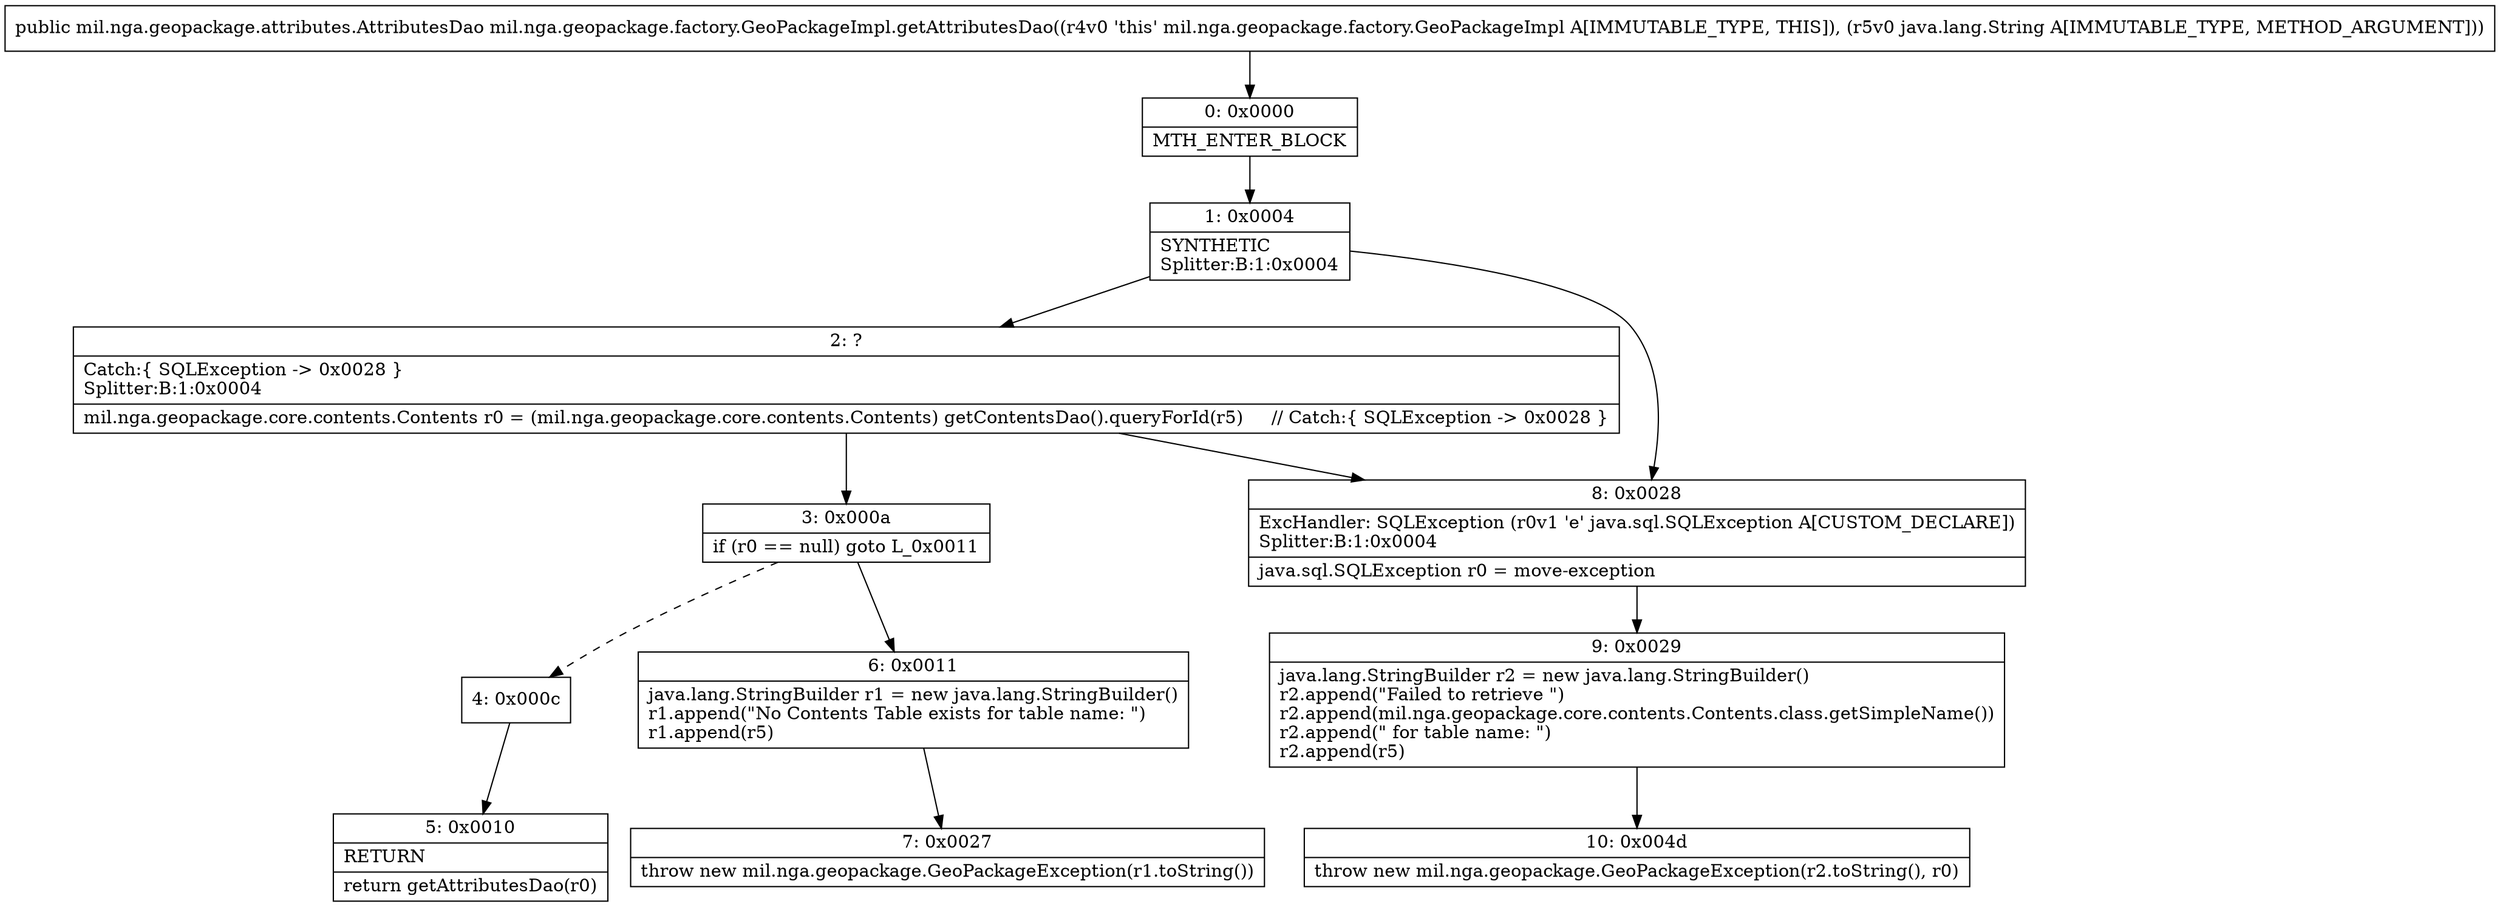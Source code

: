 digraph "CFG formil.nga.geopackage.factory.GeoPackageImpl.getAttributesDao(Ljava\/lang\/String;)Lmil\/nga\/geopackage\/attributes\/AttributesDao;" {
Node_0 [shape=record,label="{0\:\ 0x0000|MTH_ENTER_BLOCK\l}"];
Node_1 [shape=record,label="{1\:\ 0x0004|SYNTHETIC\lSplitter:B:1:0x0004\l}"];
Node_2 [shape=record,label="{2\:\ ?|Catch:\{ SQLException \-\> 0x0028 \}\lSplitter:B:1:0x0004\l|mil.nga.geopackage.core.contents.Contents r0 = (mil.nga.geopackage.core.contents.Contents) getContentsDao().queryForId(r5)     \/\/ Catch:\{ SQLException \-\> 0x0028 \}\l}"];
Node_3 [shape=record,label="{3\:\ 0x000a|if (r0 == null) goto L_0x0011\l}"];
Node_4 [shape=record,label="{4\:\ 0x000c}"];
Node_5 [shape=record,label="{5\:\ 0x0010|RETURN\l|return getAttributesDao(r0)\l}"];
Node_6 [shape=record,label="{6\:\ 0x0011|java.lang.StringBuilder r1 = new java.lang.StringBuilder()\lr1.append(\"No Contents Table exists for table name: \")\lr1.append(r5)\l}"];
Node_7 [shape=record,label="{7\:\ 0x0027|throw new mil.nga.geopackage.GeoPackageException(r1.toString())\l}"];
Node_8 [shape=record,label="{8\:\ 0x0028|ExcHandler: SQLException (r0v1 'e' java.sql.SQLException A[CUSTOM_DECLARE])\lSplitter:B:1:0x0004\l|java.sql.SQLException r0 = move\-exception\l}"];
Node_9 [shape=record,label="{9\:\ 0x0029|java.lang.StringBuilder r2 = new java.lang.StringBuilder()\lr2.append(\"Failed to retrieve \")\lr2.append(mil.nga.geopackage.core.contents.Contents.class.getSimpleName())\lr2.append(\" for table name: \")\lr2.append(r5)\l}"];
Node_10 [shape=record,label="{10\:\ 0x004d|throw new mil.nga.geopackage.GeoPackageException(r2.toString(), r0)\l}"];
MethodNode[shape=record,label="{public mil.nga.geopackage.attributes.AttributesDao mil.nga.geopackage.factory.GeoPackageImpl.getAttributesDao((r4v0 'this' mil.nga.geopackage.factory.GeoPackageImpl A[IMMUTABLE_TYPE, THIS]), (r5v0 java.lang.String A[IMMUTABLE_TYPE, METHOD_ARGUMENT])) }"];
MethodNode -> Node_0;
Node_0 -> Node_1;
Node_1 -> Node_2;
Node_1 -> Node_8;
Node_2 -> Node_3;
Node_2 -> Node_8;
Node_3 -> Node_4[style=dashed];
Node_3 -> Node_6;
Node_4 -> Node_5;
Node_6 -> Node_7;
Node_8 -> Node_9;
Node_9 -> Node_10;
}

